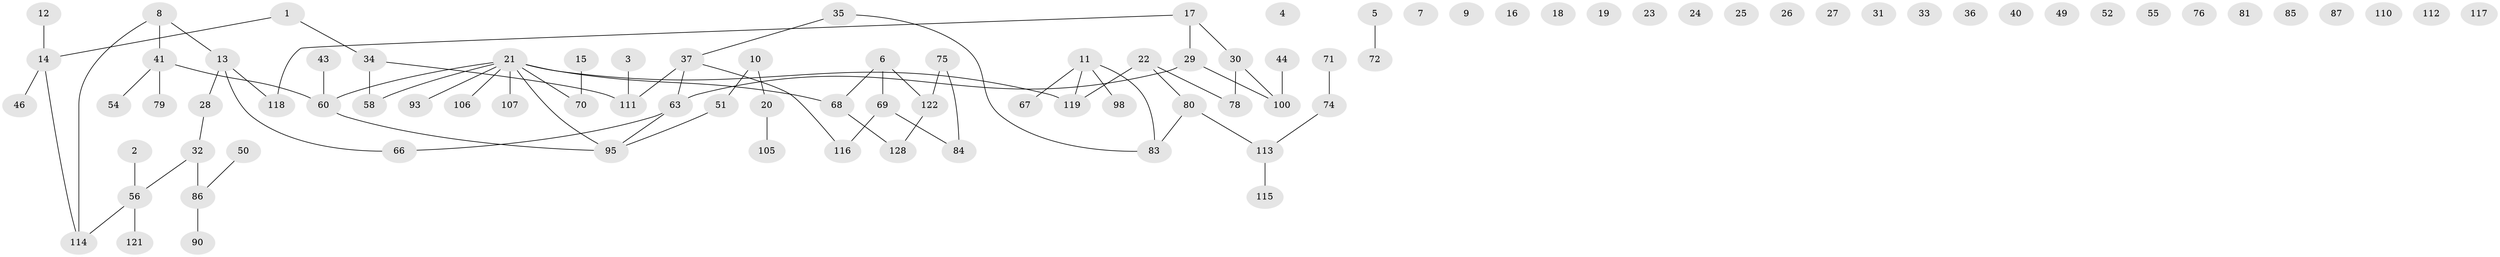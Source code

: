 // original degree distribution, {2: 0.26153846153846155, 1: 0.2846153846153846, 0: 0.16923076923076924, 3: 0.18461538461538463, 7: 0.007692307692307693, 4: 0.07692307692307693, 5: 0.015384615384615385}
// Generated by graph-tools (version 1.1) at 2025/41/03/06/25 10:41:23]
// undirected, 92 vertices, 78 edges
graph export_dot {
graph [start="1"]
  node [color=gray90,style=filled];
  1 [super="+91"];
  2;
  3;
  4;
  5;
  6 [super="+101"];
  7;
  8 [super="+109"];
  9 [super="+38"];
  10;
  11 [super="+126"];
  12;
  13 [super="+65"];
  14 [super="+48"];
  15;
  16;
  17 [super="+42"];
  18;
  19;
  20 [super="+47"];
  21 [super="+59"];
  22 [super="+39"];
  23;
  24;
  25;
  26;
  27 [super="+73"];
  28;
  29 [super="+57"];
  30 [super="+62"];
  31;
  32 [super="+45"];
  33 [super="+97"];
  34 [super="+89"];
  35;
  36;
  37 [super="+92"];
  40;
  41 [super="+130"];
  43 [super="+53"];
  44;
  46;
  49;
  50 [super="+108"];
  51;
  52;
  54;
  55;
  56 [super="+88"];
  58 [super="+64"];
  60 [super="+61"];
  63;
  66 [super="+77"];
  67;
  68 [super="+96"];
  69 [super="+99"];
  70;
  71;
  72 [super="+123"];
  74 [super="+120"];
  75;
  76;
  78;
  79 [super="+82"];
  80;
  81;
  83 [super="+102"];
  84 [super="+104"];
  85;
  86 [super="+103"];
  87;
  90;
  93 [super="+94"];
  95 [super="+124"];
  98;
  100;
  105;
  106;
  107;
  110;
  111;
  112;
  113;
  114;
  115;
  116;
  117;
  118 [super="+129"];
  119 [super="+125"];
  121;
  122 [super="+127"];
  128;
  1 -- 14;
  1 -- 34;
  2 -- 56;
  3 -- 111;
  5 -- 72;
  6 -- 68;
  6 -- 69;
  6 -- 122;
  8 -- 114;
  8 -- 41;
  8 -- 13;
  10 -- 51;
  10 -- 20;
  11 -- 83;
  11 -- 98;
  11 -- 67;
  11 -- 119;
  12 -- 14;
  13 -- 28;
  13 -- 118;
  13 -- 66;
  14 -- 46;
  14 -- 114;
  15 -- 70;
  17 -- 30;
  17 -- 118;
  17 -- 29;
  20 -- 105;
  21 -- 58;
  21 -- 60;
  21 -- 68;
  21 -- 70;
  21 -- 107;
  21 -- 106;
  21 -- 93;
  21 -- 95;
  21 -- 119;
  22 -- 78;
  22 -- 80;
  22 -- 119;
  28 -- 32;
  29 -- 100;
  29 -- 63;
  30 -- 100;
  30 -- 78;
  32 -- 56;
  32 -- 86 [weight=2];
  34 -- 58;
  34 -- 111;
  35 -- 83;
  35 -- 37;
  37 -- 63;
  37 -- 111;
  37 -- 116;
  41 -- 54;
  41 -- 60;
  41 -- 79;
  43 -- 60;
  44 -- 100;
  50 -- 86;
  51 -- 95;
  56 -- 121;
  56 -- 114;
  60 -- 95;
  63 -- 95;
  63 -- 66;
  68 -- 128;
  69 -- 116;
  69 -- 84;
  71 -- 74;
  74 -- 113;
  75 -- 84;
  75 -- 122;
  80 -- 83;
  80 -- 113;
  86 -- 90;
  113 -- 115;
  122 -- 128;
}
